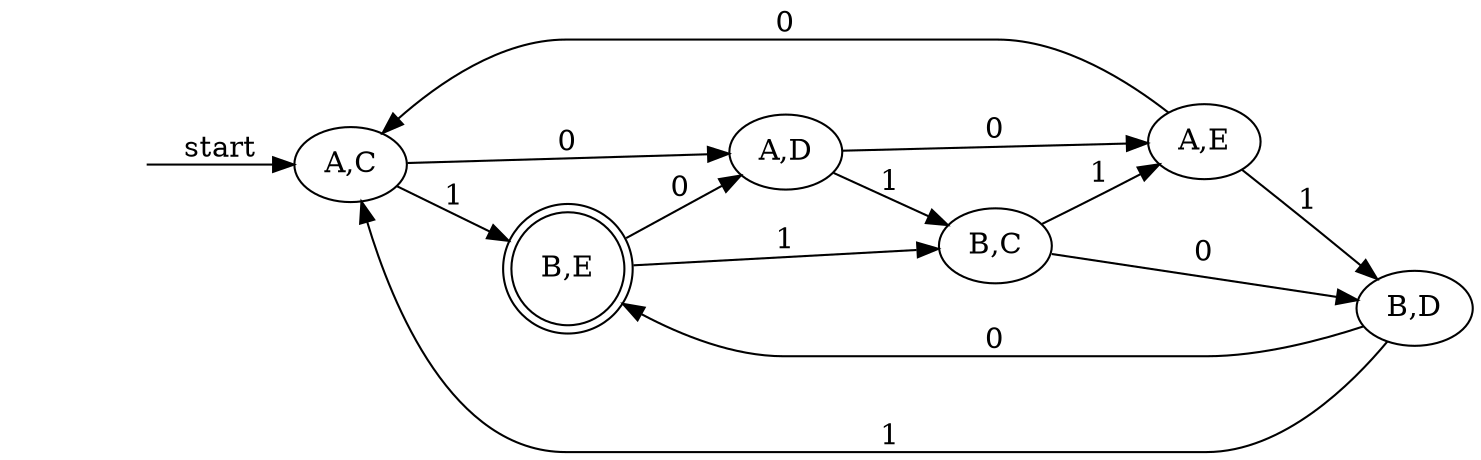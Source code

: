 digraph automaton {
	rankdir=LR
	start [style=invisible]
	start -> "A,C" [label=start]
	"B,E" [shape=doublecircle]
    "A,C" -> "A,D" [label="0"]
    "A,C" -> "B,E" [label="1"]
    "A,D" -> "A,E" [label="0"]
    "A,D" -> "B,C" [label="1"]
    "A,E" -> "A,C" [label="0"]
    "A,E" -> "B,D" [label="1"]
    "B,C" -> "B,D" [label="0"]
    "B,C" -> "A,E" [label="1"]    
    "B,D" -> "B,E" [label="0"]
    "B,D" -> "A,C" [label="1"]
    "B,E" -> "A,D" [label="0"]
    "B,E" -> "B,C" [label="1"]
}
